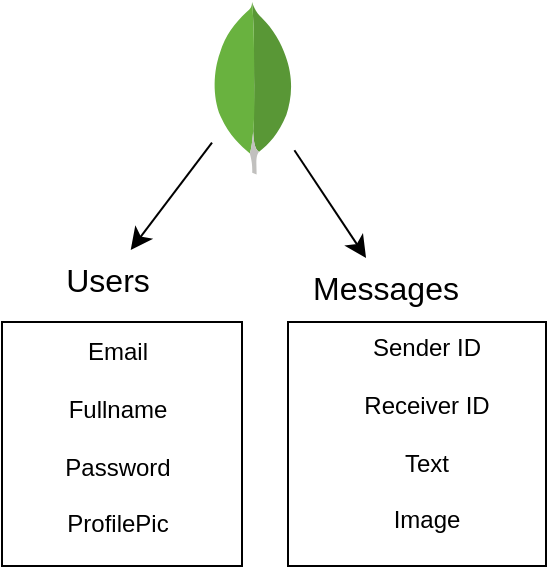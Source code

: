<mxfile version="26.1.3">
  <diagram name="Page-1" id="9tEH9eCaLQvQjWti2W_p">
    <mxGraphModel dx="977" dy="996" grid="0" gridSize="10" guides="1" tooltips="1" connect="1" arrows="1" fold="1" page="0" pageScale="1" pageWidth="850" pageHeight="1100" math="0" shadow="0">
      <root>
        <mxCell id="0" />
        <mxCell id="1" parent="0" />
        <mxCell id="k9V2tqmrP7SHH0lYJ8vI-1" value="" style="dashed=0;outlineConnect=0;html=1;align=center;labelPosition=center;verticalLabelPosition=bottom;verticalAlign=top;shape=mxgraph.weblogos.mongodb" vertex="1" parent="1">
          <mxGeometry x="26" y="-99" width="41.2" height="86.2" as="geometry" />
        </mxCell>
        <mxCell id="k9V2tqmrP7SHH0lYJ8vI-2" value="Users" style="text;strokeColor=none;fillColor=none;html=1;align=center;verticalAlign=middle;whiteSpace=wrap;rounded=0;fontSize=16;" vertex="1" parent="1">
          <mxGeometry x="-56" y="25" width="60" height="30" as="geometry" />
        </mxCell>
        <mxCell id="k9V2tqmrP7SHH0lYJ8vI-3" value="Messages" style="text;strokeColor=none;fillColor=none;html=1;align=center;verticalAlign=middle;whiteSpace=wrap;rounded=0;fontSize=16;" vertex="1" parent="1">
          <mxGeometry x="83" y="29" width="60" height="30" as="geometry" />
        </mxCell>
        <mxCell id="k9V2tqmrP7SHH0lYJ8vI-4" value="" style="rounded=0;whiteSpace=wrap;html=1;" vertex="1" parent="1">
          <mxGeometry x="-79" y="61" width="120" height="122" as="geometry" />
        </mxCell>
        <mxCell id="k9V2tqmrP7SHH0lYJ8vI-5" value="" style="rounded=0;whiteSpace=wrap;html=1;" vertex="1" parent="1">
          <mxGeometry x="64" y="61" width="129" height="122" as="geometry" />
        </mxCell>
        <mxCell id="k9V2tqmrP7SHH0lYJ8vI-6" value="" style="endArrow=classic;html=1;rounded=0;fontSize=12;startSize=8;endSize=8;curved=1;" edge="1" parent="1" source="k9V2tqmrP7SHH0lYJ8vI-1" target="k9V2tqmrP7SHH0lYJ8vI-3">
          <mxGeometry width="50" height="50" relative="1" as="geometry">
            <mxPoint x="26" y="121" as="sourcePoint" />
            <mxPoint x="50" y="19" as="targetPoint" />
          </mxGeometry>
        </mxCell>
        <mxCell id="k9V2tqmrP7SHH0lYJ8vI-7" value="" style="endArrow=classic;html=1;rounded=0;fontSize=12;startSize=8;endSize=8;curved=1;" edge="1" parent="1" source="k9V2tqmrP7SHH0lYJ8vI-1" target="k9V2tqmrP7SHH0lYJ8vI-2">
          <mxGeometry width="50" height="50" relative="1" as="geometry">
            <mxPoint x="26" y="121" as="sourcePoint" />
            <mxPoint x="76" y="71" as="targetPoint" />
          </mxGeometry>
        </mxCell>
        <mxCell id="k9V2tqmrP7SHH0lYJ8vI-8" value="&lt;div&gt;Email&lt;/div&gt;&lt;div&gt;&lt;br&gt;&lt;/div&gt;&lt;div&gt;Fullname &lt;br&gt;&lt;/div&gt;&lt;div&gt;&lt;br&gt;&lt;/div&gt;&lt;div&gt;Password&lt;/div&gt;&lt;div&gt;&lt;br&gt;&lt;/div&gt;&lt;div&gt;ProfilePic&lt;br&gt;&lt;/div&gt;" style="text;html=1;align=center;verticalAlign=middle;whiteSpace=wrap;rounded=0;" vertex="1" parent="1">
          <mxGeometry x="-51" y="54" width="60" height="129" as="geometry" />
        </mxCell>
        <mxCell id="k9V2tqmrP7SHH0lYJ8vI-10" value="&lt;div&gt;Sender ID&lt;/div&gt;&lt;div&gt;&lt;br&gt;&lt;/div&gt;&lt;div&gt;Receiver ID&lt;/div&gt;&lt;div&gt;&lt;br&gt;&lt;/div&gt;&lt;div&gt;Text &lt;br&gt;&lt;/div&gt;&lt;div&gt;&lt;br&gt;&lt;/div&gt;&lt;div&gt;Image&lt;br&gt;&lt;/div&gt;" style="text;html=1;align=center;verticalAlign=middle;whiteSpace=wrap;rounded=0;" vertex="1" parent="1">
          <mxGeometry x="86.5" y="66" width="93" height="102" as="geometry" />
        </mxCell>
      </root>
    </mxGraphModel>
  </diagram>
</mxfile>
